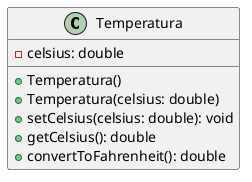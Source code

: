 @startuml
class Temperatura {
    - celsius: double

    + Temperatura()
    + Temperatura(celsius: double)
    + setCelsius(celsius: double): void
    + getCelsius(): double
    + convertToFahrenheit(): double
}
@enduml
